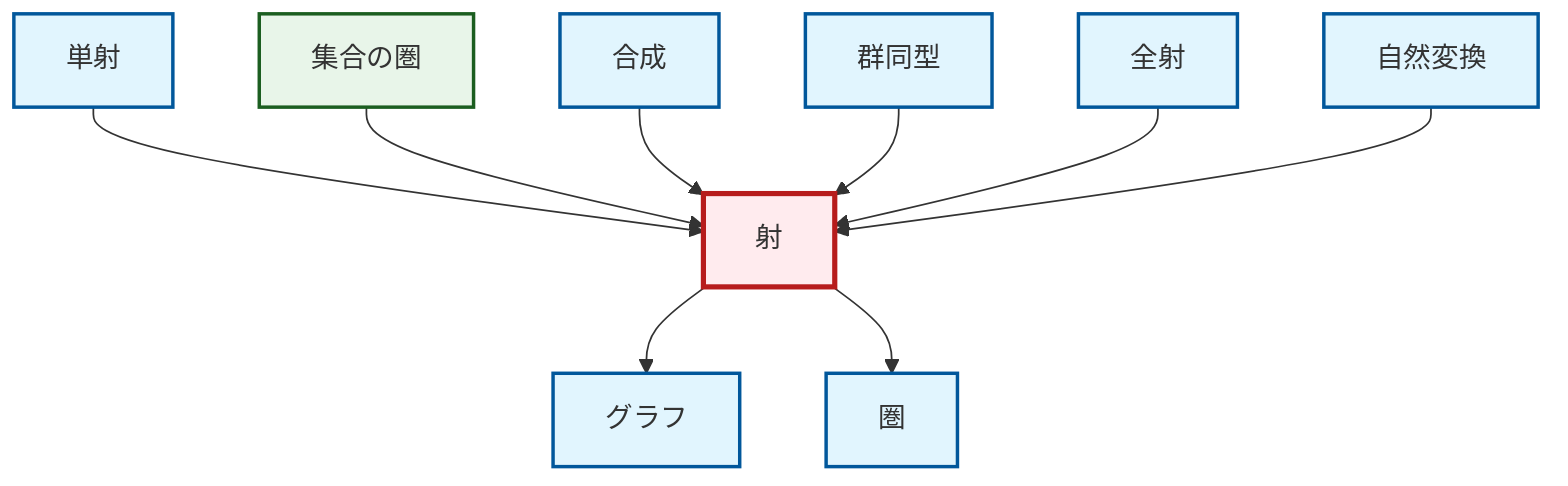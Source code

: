 graph TD
    classDef definition fill:#e1f5fe,stroke:#01579b,stroke-width:2px
    classDef theorem fill:#f3e5f5,stroke:#4a148c,stroke-width:2px
    classDef axiom fill:#fff3e0,stroke:#e65100,stroke-width:2px
    classDef example fill:#e8f5e9,stroke:#1b5e20,stroke-width:2px
    classDef current fill:#ffebee,stroke:#b71c1c,stroke-width:3px
    ex-set-category["集合の圏"]:::example
    def-natural-transformation["自然変換"]:::definition
    def-category["圏"]:::definition
    def-monomorphism["単射"]:::definition
    def-epimorphism["全射"]:::definition
    def-composition["合成"]:::definition
    def-morphism["射"]:::definition
    def-isomorphism["群同型"]:::definition
    def-graph["グラフ"]:::definition
    def-monomorphism --> def-morphism
    ex-set-category --> def-morphism
    def-composition --> def-morphism
    def-morphism --> def-graph
    def-isomorphism --> def-morphism
    def-epimorphism --> def-morphism
    def-natural-transformation --> def-morphism
    def-morphism --> def-category
    class def-morphism current